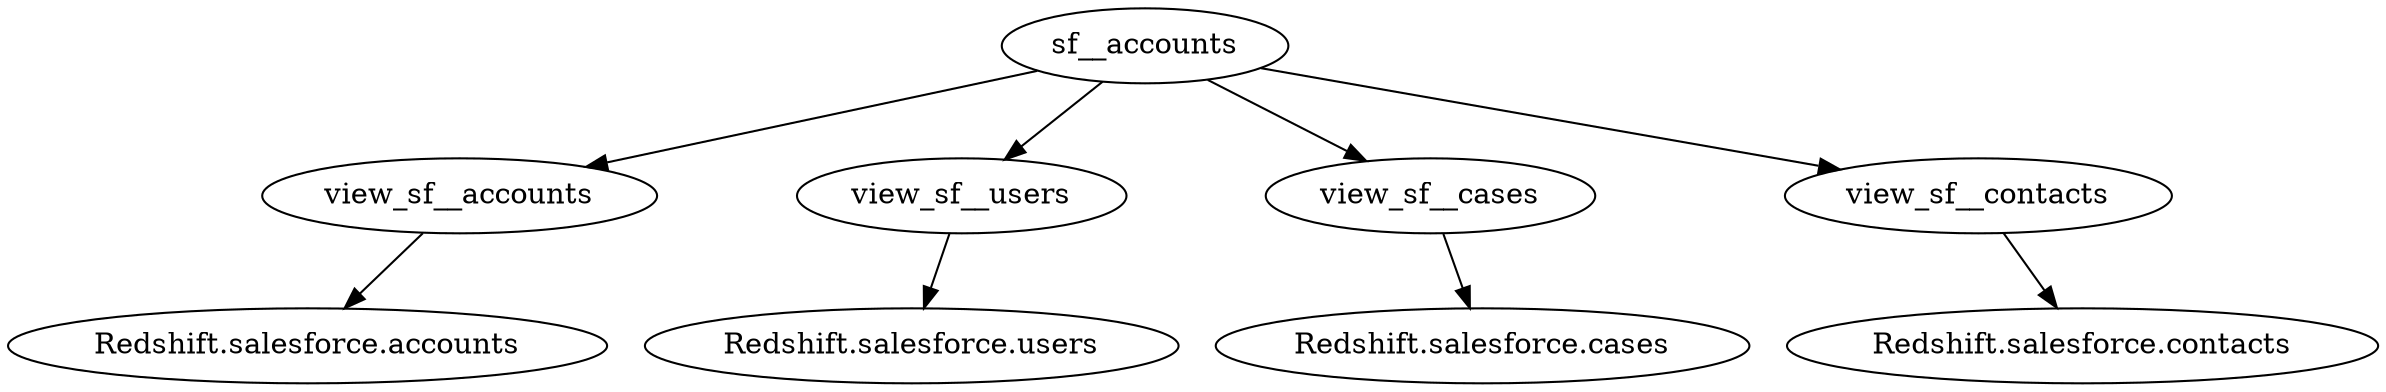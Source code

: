 digraph sf__accounts {
	sf__accounts [label=sf__accounts]
	view_sf__accounts [label=view_sf__accounts]
	sf__accounts -> view_sf__accounts
	"Redshift.salesforce.accounts" [label="Redshift.salesforce.accounts"]
	view_sf__accounts -> "Redshift.salesforce.accounts"
	view_sf__users [label=view_sf__users]
	sf__accounts -> view_sf__users
	"Redshift.salesforce.users" [label="Redshift.salesforce.users"]
	view_sf__users -> "Redshift.salesforce.users"
	view_sf__cases [label=view_sf__cases]
	sf__accounts -> view_sf__cases
	"Redshift.salesforce.cases" [label="Redshift.salesforce.cases"]
	view_sf__cases -> "Redshift.salesforce.cases"
	view_sf__contacts [label=view_sf__contacts]
	sf__accounts -> view_sf__contacts
	"Redshift.salesforce.contacts" [label="Redshift.salesforce.contacts"]
	view_sf__contacts -> "Redshift.salesforce.contacts"
}
